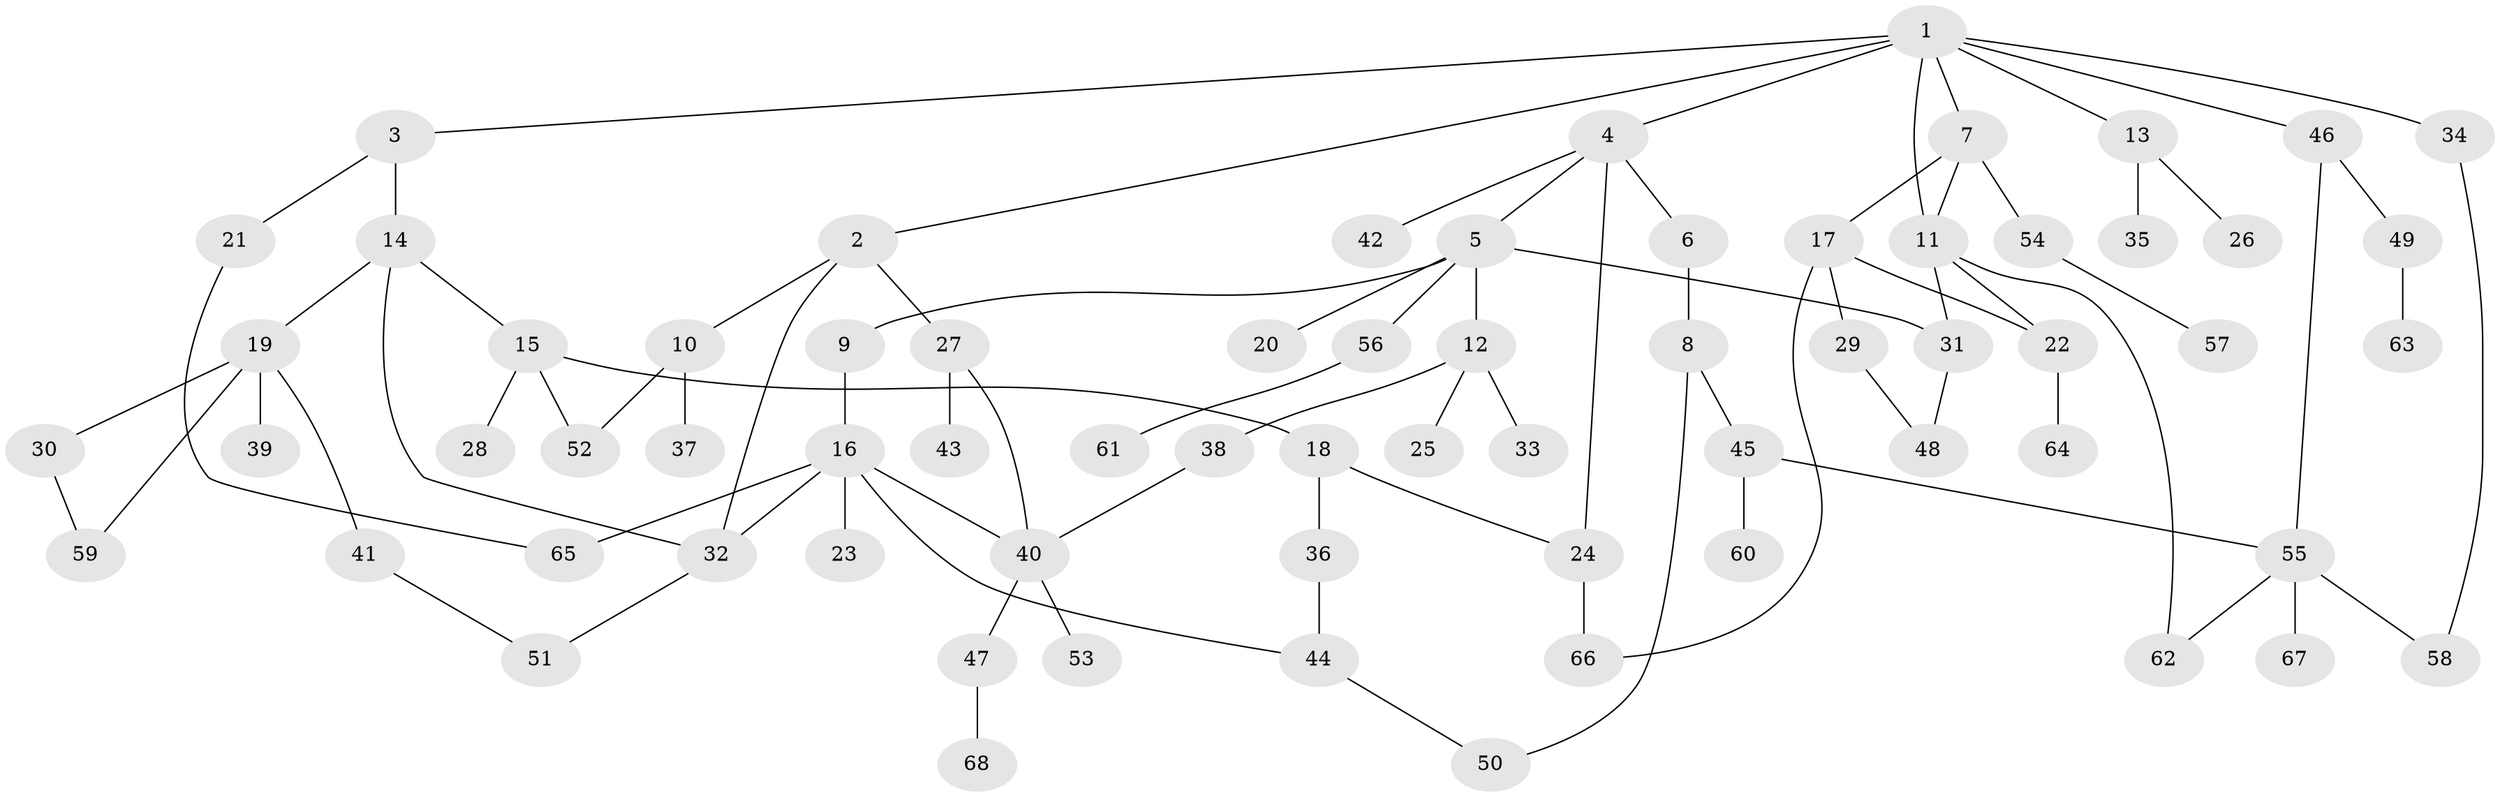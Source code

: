 // coarse degree distribution, {2: 0.23809523809523808, 3: 0.14285714285714285, 4: 0.23809523809523808, 8: 0.047619047619047616, 1: 0.19047619047619047, 5: 0.14285714285714285}
// Generated by graph-tools (version 1.1) at 2025/36/03/04/25 23:36:09]
// undirected, 68 vertices, 86 edges
graph export_dot {
  node [color=gray90,style=filled];
  1;
  2;
  3;
  4;
  5;
  6;
  7;
  8;
  9;
  10;
  11;
  12;
  13;
  14;
  15;
  16;
  17;
  18;
  19;
  20;
  21;
  22;
  23;
  24;
  25;
  26;
  27;
  28;
  29;
  30;
  31;
  32;
  33;
  34;
  35;
  36;
  37;
  38;
  39;
  40;
  41;
  42;
  43;
  44;
  45;
  46;
  47;
  48;
  49;
  50;
  51;
  52;
  53;
  54;
  55;
  56;
  57;
  58;
  59;
  60;
  61;
  62;
  63;
  64;
  65;
  66;
  67;
  68;
  1 -- 2;
  1 -- 3;
  1 -- 4;
  1 -- 7;
  1 -- 13;
  1 -- 34;
  1 -- 46;
  1 -- 11;
  2 -- 10;
  2 -- 27;
  2 -- 32;
  3 -- 14;
  3 -- 21;
  4 -- 5;
  4 -- 6;
  4 -- 24;
  4 -- 42;
  5 -- 9;
  5 -- 12;
  5 -- 20;
  5 -- 56;
  5 -- 31;
  6 -- 8;
  7 -- 11;
  7 -- 17;
  7 -- 54;
  8 -- 45;
  8 -- 50;
  9 -- 16;
  10 -- 37;
  10 -- 52;
  11 -- 22;
  11 -- 31;
  11 -- 62;
  12 -- 25;
  12 -- 33;
  12 -- 38;
  13 -- 26;
  13 -- 35;
  14 -- 15;
  14 -- 19;
  14 -- 32;
  15 -- 18;
  15 -- 28;
  15 -- 52;
  16 -- 23;
  16 -- 32;
  16 -- 65;
  16 -- 40;
  16 -- 44;
  17 -- 29;
  17 -- 66;
  17 -- 22;
  18 -- 36;
  18 -- 24;
  19 -- 30;
  19 -- 39;
  19 -- 41;
  19 -- 59;
  21 -- 65;
  22 -- 64;
  24 -- 66;
  27 -- 40;
  27 -- 43;
  29 -- 48;
  30 -- 59;
  31 -- 48;
  32 -- 51;
  34 -- 58;
  36 -- 44;
  38 -- 40;
  40 -- 47;
  40 -- 53;
  41 -- 51;
  44 -- 50;
  45 -- 55;
  45 -- 60;
  46 -- 49;
  46 -- 55;
  47 -- 68;
  49 -- 63;
  54 -- 57;
  55 -- 62;
  55 -- 67;
  55 -- 58;
  56 -- 61;
}
